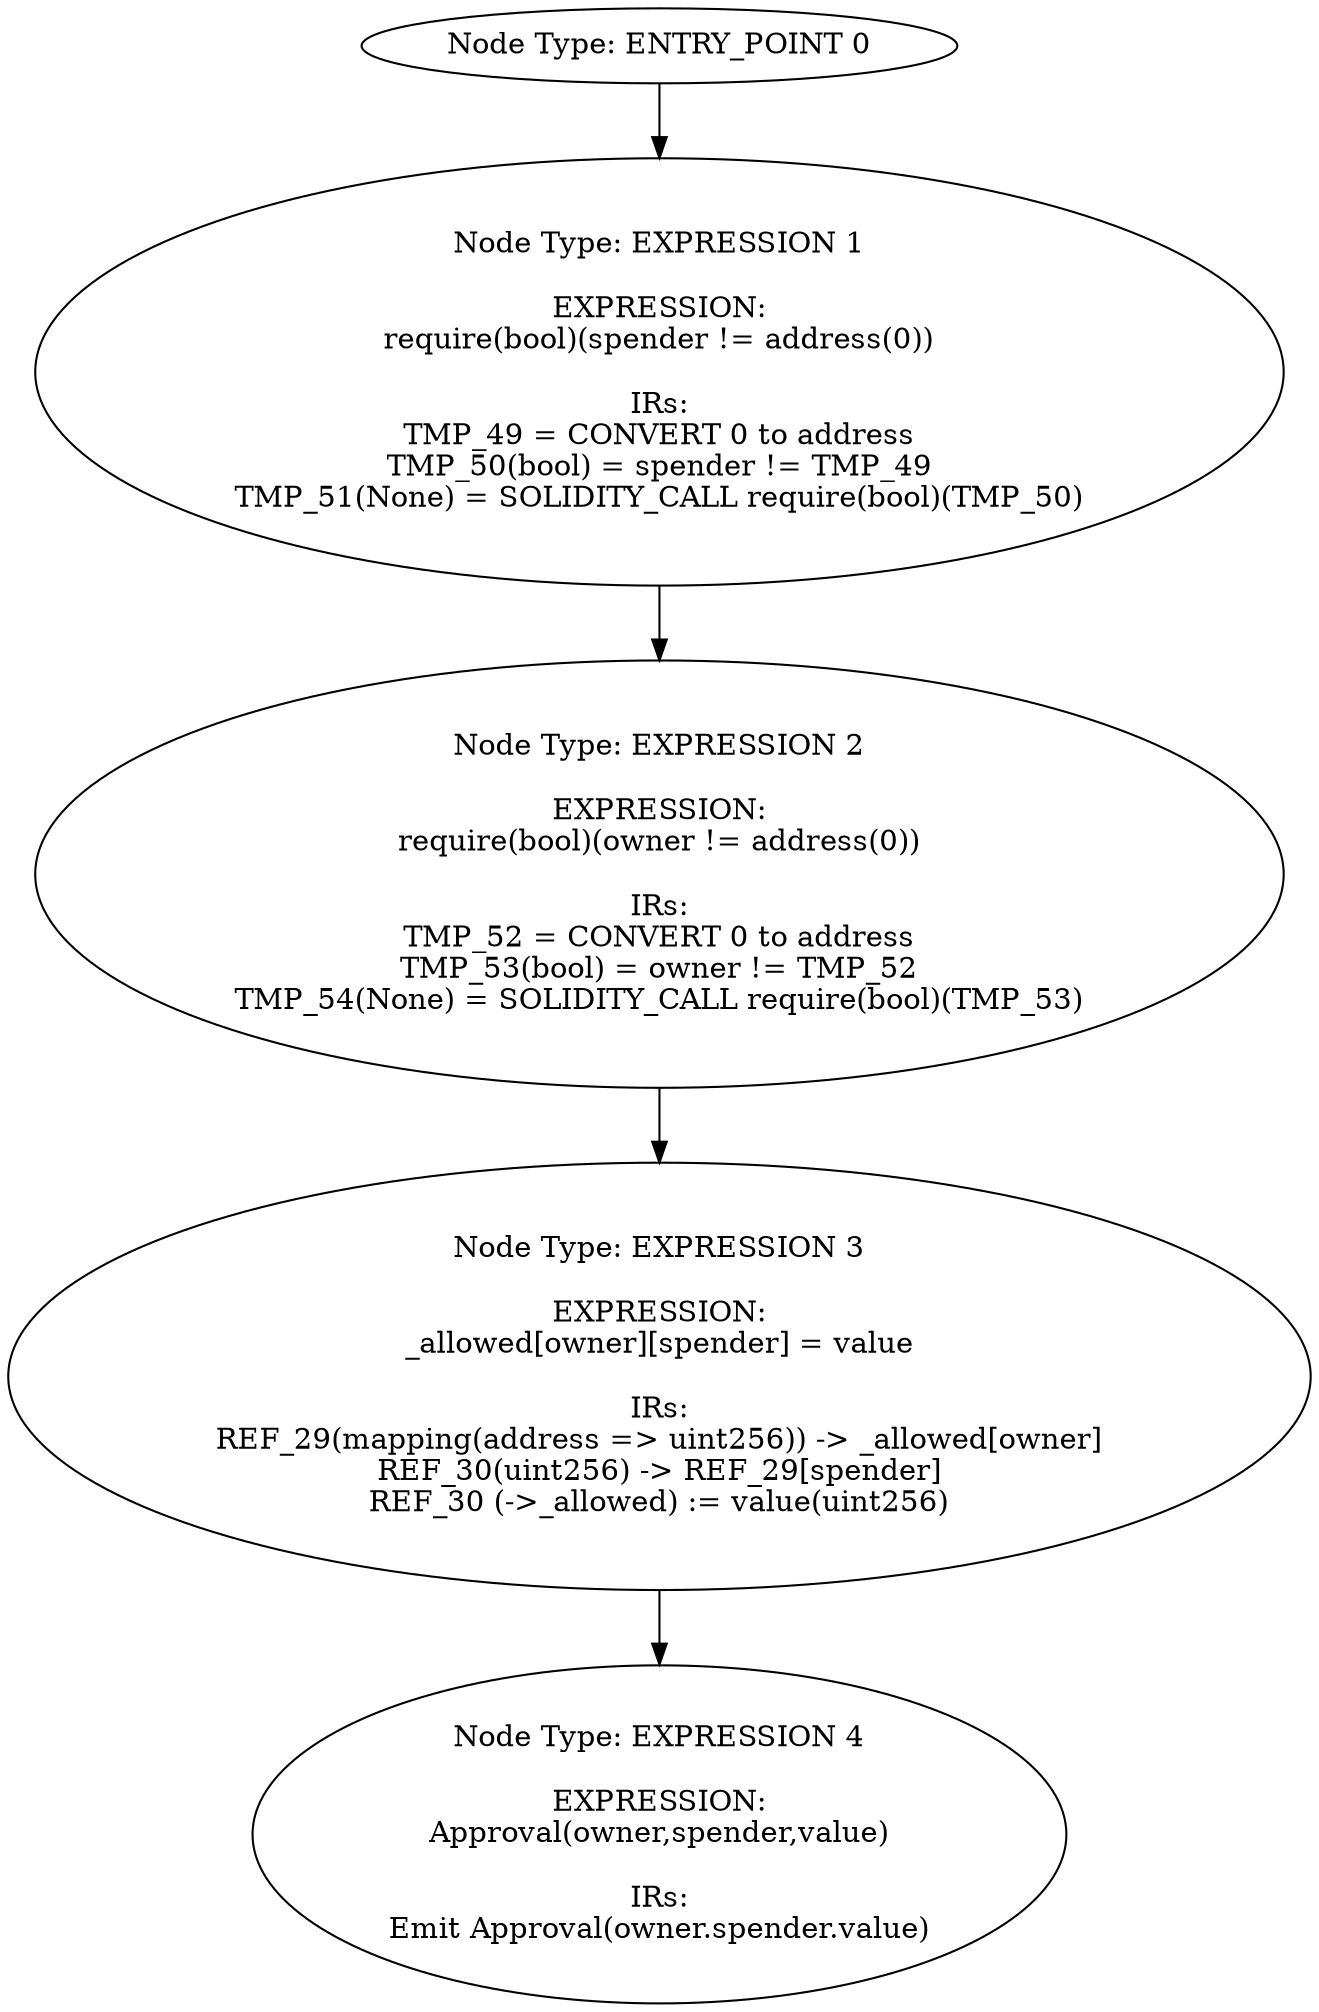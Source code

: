 digraph{
0[label="Node Type: ENTRY_POINT 0
"];
0->1;
1[label="Node Type: EXPRESSION 1

EXPRESSION:
require(bool)(spender != address(0))

IRs:
TMP_49 = CONVERT 0 to address
TMP_50(bool) = spender != TMP_49
TMP_51(None) = SOLIDITY_CALL require(bool)(TMP_50)"];
1->2;
2[label="Node Type: EXPRESSION 2

EXPRESSION:
require(bool)(owner != address(0))

IRs:
TMP_52 = CONVERT 0 to address
TMP_53(bool) = owner != TMP_52
TMP_54(None) = SOLIDITY_CALL require(bool)(TMP_53)"];
2->3;
3[label="Node Type: EXPRESSION 3

EXPRESSION:
_allowed[owner][spender] = value

IRs:
REF_29(mapping(address => uint256)) -> _allowed[owner]
REF_30(uint256) -> REF_29[spender]
REF_30 (->_allowed) := value(uint256)"];
3->4;
4[label="Node Type: EXPRESSION 4

EXPRESSION:
Approval(owner,spender,value)

IRs:
Emit Approval(owner.spender.value)"];
}
